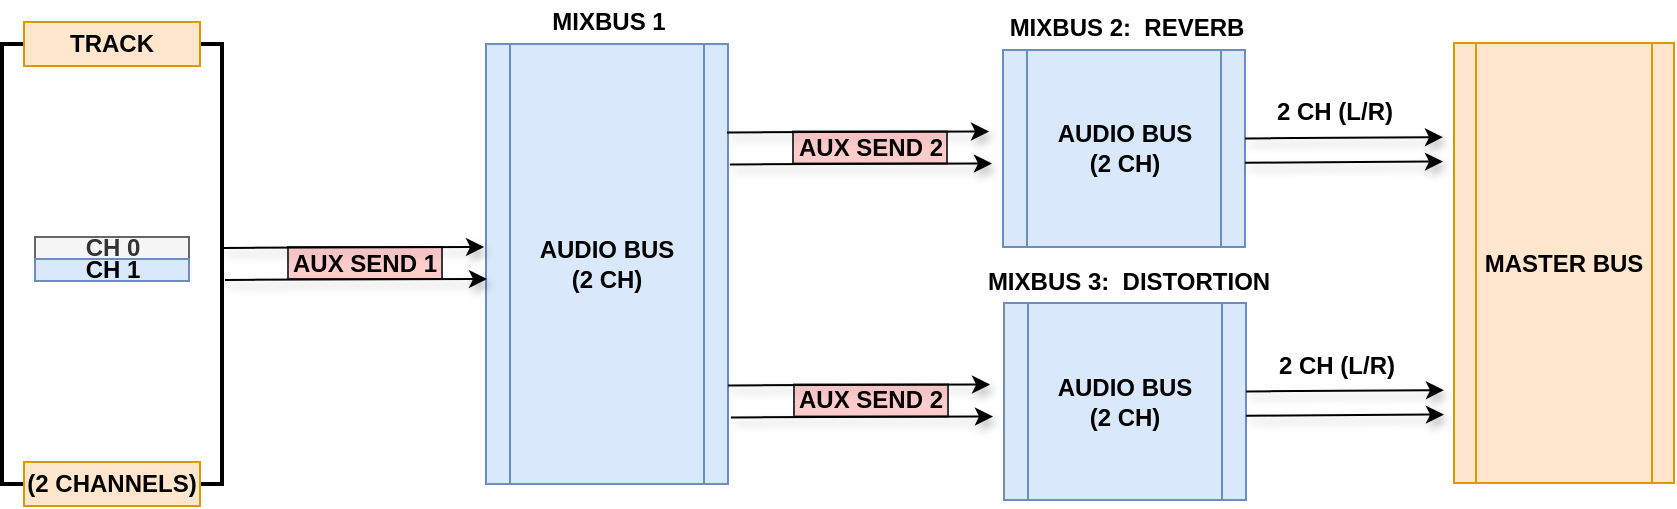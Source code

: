 <mxfile version="14.0.1" type="device"><diagram id="V03br5_8dw5gIZR1Cnkg" name="Page-1"><mxGraphModel dx="915" dy="729" grid="1" gridSize="11" guides="1" tooltips="1" connect="1" arrows="1" fold="1" page="1" pageScale="1" pageWidth="1100" pageHeight="850" math="0" shadow="0"><root><mxCell id="0"/><mxCell id="1" parent="0"/><mxCell id="l5dtCFfwm-GXIGR4iC7H-24" value="&lt;b&gt;AUDIO BUS&lt;br&gt;(2 CH)&lt;/b&gt;" style="shape=process;whiteSpace=wrap;html=1;backgroundOutline=1;fillColor=#dae8fc;strokeColor=#6c8ebf;" vertex="1" parent="1"><mxGeometry x="286" y="154" width="121" height="220" as="geometry"/></mxCell><mxCell id="l5dtCFfwm-GXIGR4iC7H-25" value="&lt;b&gt;MASTER BUS&lt;/b&gt;" style="shape=process;whiteSpace=wrap;html=1;backgroundOutline=1;fillColor=#ffe6cc;strokeColor=#d79b00;" vertex="1" parent="1"><mxGeometry x="770" y="153.5" width="110" height="220" as="geometry"/></mxCell><mxCell id="l5dtCFfwm-GXIGR4iC7H-26" value="&lt;b&gt;CH 0&lt;/b&gt;" style="rounded=0;whiteSpace=wrap;html=1;fillColor=#f5f5f5;strokeColor=#666666;fontColor=#333333;" vertex="1" parent="1"><mxGeometry x="60.5" y="250.5" width="77" height="11" as="geometry"/></mxCell><mxCell id="l5dtCFfwm-GXIGR4iC7H-27" value="&lt;b&gt;CH 1&lt;br&gt;&lt;/b&gt;" style="rounded=0;whiteSpace=wrap;html=1;fillColor=#dae8fc;strokeColor=#6c8ebf;" vertex="1" parent="1"><mxGeometry x="60.5" y="261.5" width="77" height="11" as="geometry"/></mxCell><mxCell id="l5dtCFfwm-GXIGR4iC7H-28" value="" style="strokeWidth=2;html=1;shape=mxgraph.flowchart.annotation_1;align=left;pointerEvents=1;labelBackgroundColor=none;fontColor=#000000;" vertex="1" parent="1"><mxGeometry x="44" y="154" width="22" height="220" as="geometry"/></mxCell><mxCell id="l5dtCFfwm-GXIGR4iC7H-29" value="" style="strokeWidth=2;html=1;shape=mxgraph.flowchart.annotation_1;align=left;pointerEvents=1;labelBackgroundColor=none;fontColor=#000000;rotation=-180;" vertex="1" parent="1"><mxGeometry x="132" y="154" width="22" height="220" as="geometry"/></mxCell><mxCell id="l5dtCFfwm-GXIGR4iC7H-30" value="&lt;b&gt;TRACK&lt;/b&gt;" style="rounded=0;whiteSpace=wrap;html=1;labelBackgroundColor=none;fillColor=#ffe6cc;strokeColor=#d79b00;" vertex="1" parent="1"><mxGeometry x="55" y="143" width="88" height="22" as="geometry"/></mxCell><mxCell id="l5dtCFfwm-GXIGR4iC7H-31" value="&lt;b&gt;(2 CHANNELS)&lt;/b&gt;" style="rounded=0;whiteSpace=wrap;html=1;labelBackgroundColor=none;fillColor=#ffe6cc;strokeColor=#d79b00;" vertex="1" parent="1"><mxGeometry x="55" y="363" width="88" height="22" as="geometry"/></mxCell><mxCell id="l5dtCFfwm-GXIGR4iC7H-32" value="&lt;b&gt;AUX SEND 1&lt;/b&gt;" style="rounded=0;whiteSpace=wrap;html=1;labelBackgroundColor=none;strokeColor=#36393d;fillColor=#ffcccc;" vertex="1" parent="1"><mxGeometry x="187" y="255.5" width="77" height="16" as="geometry"/></mxCell><mxCell id="l5dtCFfwm-GXIGR4iC7H-33" value="&lt;b&gt;MIXBUS&lt;/b&gt; &lt;b&gt;1&lt;/b&gt;" style="text;html=1;align=center;verticalAlign=middle;resizable=0;points=[];autosize=1;fontColor=#000000;" vertex="1" parent="1"><mxGeometry x="308" y="132" width="77" height="22" as="geometry"/></mxCell><mxCell id="l5dtCFfwm-GXIGR4iC7H-34" value="" style="endArrow=classic;html=1;shadow=1;fontColor=#000000;fillColor=none;entryX=-0.008;entryY=0.545;entryDx=0;entryDy=0;entryPerimeter=0;" edge="1" parent="1"><mxGeometry width="50" height="50" relative="1" as="geometry"><mxPoint x="155.47" y="271.95" as="sourcePoint"/><mxPoint x="286.502" y="271.5" as="targetPoint"/></mxGeometry></mxCell><mxCell id="l5dtCFfwm-GXIGR4iC7H-35" value="" style="endArrow=classic;html=1;shadow=1;fontColor=#000000;fillColor=none;entryX=-0.008;entryY=0.545;entryDx=0;entryDy=0;entryPerimeter=0;" edge="1" parent="1"><mxGeometry width="50" height="50" relative="1" as="geometry"><mxPoint x="154" y="255.95" as="sourcePoint"/><mxPoint x="285.032" y="255.5" as="targetPoint"/></mxGeometry></mxCell><mxCell id="l5dtCFfwm-GXIGR4iC7H-36" value="&lt;b&gt;AUDIO BUS&lt;br&gt;(2 CH)&lt;/b&gt;" style="shape=process;whiteSpace=wrap;html=1;backgroundOutline=1;fillColor=#dae8fc;strokeColor=#6c8ebf;" vertex="1" parent="1"><mxGeometry x="544.5" y="157" width="121" height="98.5" as="geometry"/></mxCell><mxCell id="l5dtCFfwm-GXIGR4iC7H-37" value="&lt;b&gt;AUX SEND 2&lt;br&gt;&lt;/b&gt;" style="rounded=0;whiteSpace=wrap;html=1;labelBackgroundColor=none;strokeColor=#36393d;fillColor=#ffcccc;" vertex="1" parent="1"><mxGeometry x="439.5" y="197.75" width="77" height="16" as="geometry"/></mxCell><mxCell id="l5dtCFfwm-GXIGR4iC7H-38" value="&lt;b&gt;MIXBUS&lt;/b&gt; &lt;b&gt;2:&amp;nbsp; REVERB&lt;br&gt;&lt;/b&gt;" style="text;html=1;align=center;verticalAlign=middle;resizable=0;points=[];autosize=1;fontColor=#000000;" vertex="1" parent="1"><mxGeometry x="539.5" y="135" width="132" height="22" as="geometry"/></mxCell><mxCell id="l5dtCFfwm-GXIGR4iC7H-39" value="" style="endArrow=classic;html=1;shadow=1;fontColor=#000000;fillColor=none;entryX=-0.008;entryY=0.545;entryDx=0;entryDy=0;entryPerimeter=0;" edge="1" parent="1"><mxGeometry width="50" height="50" relative="1" as="geometry"><mxPoint x="407.97" y="214.2" as="sourcePoint"/><mxPoint x="539.002" y="213.75" as="targetPoint"/></mxGeometry></mxCell><mxCell id="l5dtCFfwm-GXIGR4iC7H-40" value="" style="endArrow=classic;html=1;shadow=1;fontColor=#000000;fillColor=none;entryX=-0.008;entryY=0.545;entryDx=0;entryDy=0;entryPerimeter=0;" edge="1" parent="1"><mxGeometry width="50" height="50" relative="1" as="geometry"><mxPoint x="406.5" y="198.2" as="sourcePoint"/><mxPoint x="537.532" y="197.75" as="targetPoint"/></mxGeometry></mxCell><mxCell id="l5dtCFfwm-GXIGR4iC7H-41" value="" style="endArrow=classic;html=1;shadow=1;strokeColor=#000000;fontColor=#000000;" edge="1" parent="1"><mxGeometry width="50" height="50" relative="1" as="geometry"><mxPoint x="665.5" y="213.37" as="sourcePoint"/><mxPoint x="764.5" y="212.75" as="targetPoint"/></mxGeometry></mxCell><mxCell id="l5dtCFfwm-GXIGR4iC7H-42" value="" style="endArrow=classic;html=1;shadow=1;fontColor=#000000;fillColor=none;" edge="1" parent="1"><mxGeometry width="50" height="50" relative="1" as="geometry"><mxPoint x="665.5" y="201.19" as="sourcePoint"/><mxPoint x="764.5" y="200.57" as="targetPoint"/></mxGeometry></mxCell><mxCell id="l5dtCFfwm-GXIGR4iC7H-43" value="&lt;b&gt;2 CH (L/R)&lt;/b&gt;" style="text;html=1;align=center;verticalAlign=middle;resizable=0;points=[];autosize=1;fontColor=#000000;" vertex="1" parent="1"><mxGeometry x="671.5" y="177.16" width="77" height="22" as="geometry"/></mxCell><mxCell id="l5dtCFfwm-GXIGR4iC7H-44" value="&lt;b&gt;AUDIO BUS&lt;br&gt;(2 CH)&lt;/b&gt;" style="shape=process;whiteSpace=wrap;html=1;backgroundOutline=1;fillColor=#dae8fc;strokeColor=#6c8ebf;" vertex="1" parent="1"><mxGeometry x="545" y="283.5" width="121" height="98.5" as="geometry"/></mxCell><mxCell id="l5dtCFfwm-GXIGR4iC7H-45" value="&lt;b&gt;AUX SEND 2&lt;br&gt;&lt;/b&gt;" style="rounded=0;whiteSpace=wrap;html=1;labelBackgroundColor=none;strokeColor=#36393d;fillColor=#ffcccc;" vertex="1" parent="1"><mxGeometry x="440" y="324.25" width="77" height="16" as="geometry"/></mxCell><mxCell id="l5dtCFfwm-GXIGR4iC7H-46" value="&lt;b&gt;MIXBUS&lt;/b&gt; &lt;b&gt;3:&amp;nbsp; DISTORTION&lt;br&gt;&lt;/b&gt;" style="text;html=1;align=center;verticalAlign=middle;resizable=0;points=[];autosize=1;fontColor=#000000;" vertex="1" parent="1"><mxGeometry x="524" y="261.5" width="165" height="22" as="geometry"/></mxCell><mxCell id="l5dtCFfwm-GXIGR4iC7H-47" value="" style="endArrow=classic;html=1;shadow=1;fontColor=#000000;fillColor=none;entryX=-0.008;entryY=0.545;entryDx=0;entryDy=0;entryPerimeter=0;" edge="1" parent="1"><mxGeometry width="50" height="50" relative="1" as="geometry"><mxPoint x="408.47" y="340.7" as="sourcePoint"/><mxPoint x="539.502" y="340.25" as="targetPoint"/></mxGeometry></mxCell><mxCell id="l5dtCFfwm-GXIGR4iC7H-48" value="" style="endArrow=classic;html=1;shadow=1;fontColor=#000000;fillColor=none;entryX=-0.008;entryY=0.545;entryDx=0;entryDy=0;entryPerimeter=0;" edge="1" parent="1"><mxGeometry width="50" height="50" relative="1" as="geometry"><mxPoint x="407" y="324.7" as="sourcePoint"/><mxPoint x="538.032" y="324.25" as="targetPoint"/></mxGeometry></mxCell><mxCell id="l5dtCFfwm-GXIGR4iC7H-49" value="" style="endArrow=classic;html=1;shadow=1;strokeColor=#000000;fontColor=#000000;" edge="1" parent="1"><mxGeometry width="50" height="50" relative="1" as="geometry"><mxPoint x="666" y="339.87" as="sourcePoint"/><mxPoint x="765" y="339.25" as="targetPoint"/></mxGeometry></mxCell><mxCell id="l5dtCFfwm-GXIGR4iC7H-50" value="" style="endArrow=classic;html=1;shadow=1;fontColor=#000000;fillColor=none;" edge="1" parent="1"><mxGeometry width="50" height="50" relative="1" as="geometry"><mxPoint x="666" y="327.69" as="sourcePoint"/><mxPoint x="765" y="327.07" as="targetPoint"/></mxGeometry></mxCell><mxCell id="l5dtCFfwm-GXIGR4iC7H-51" value="&lt;b&gt;2 CH (L/R)&lt;/b&gt;" style="text;html=1;align=center;verticalAlign=middle;resizable=0;points=[];autosize=1;fontColor=#000000;" vertex="1" parent="1"><mxGeometry x="672" y="303.66" width="77" height="22" as="geometry"/></mxCell></root></mxGraphModel></diagram></mxfile>